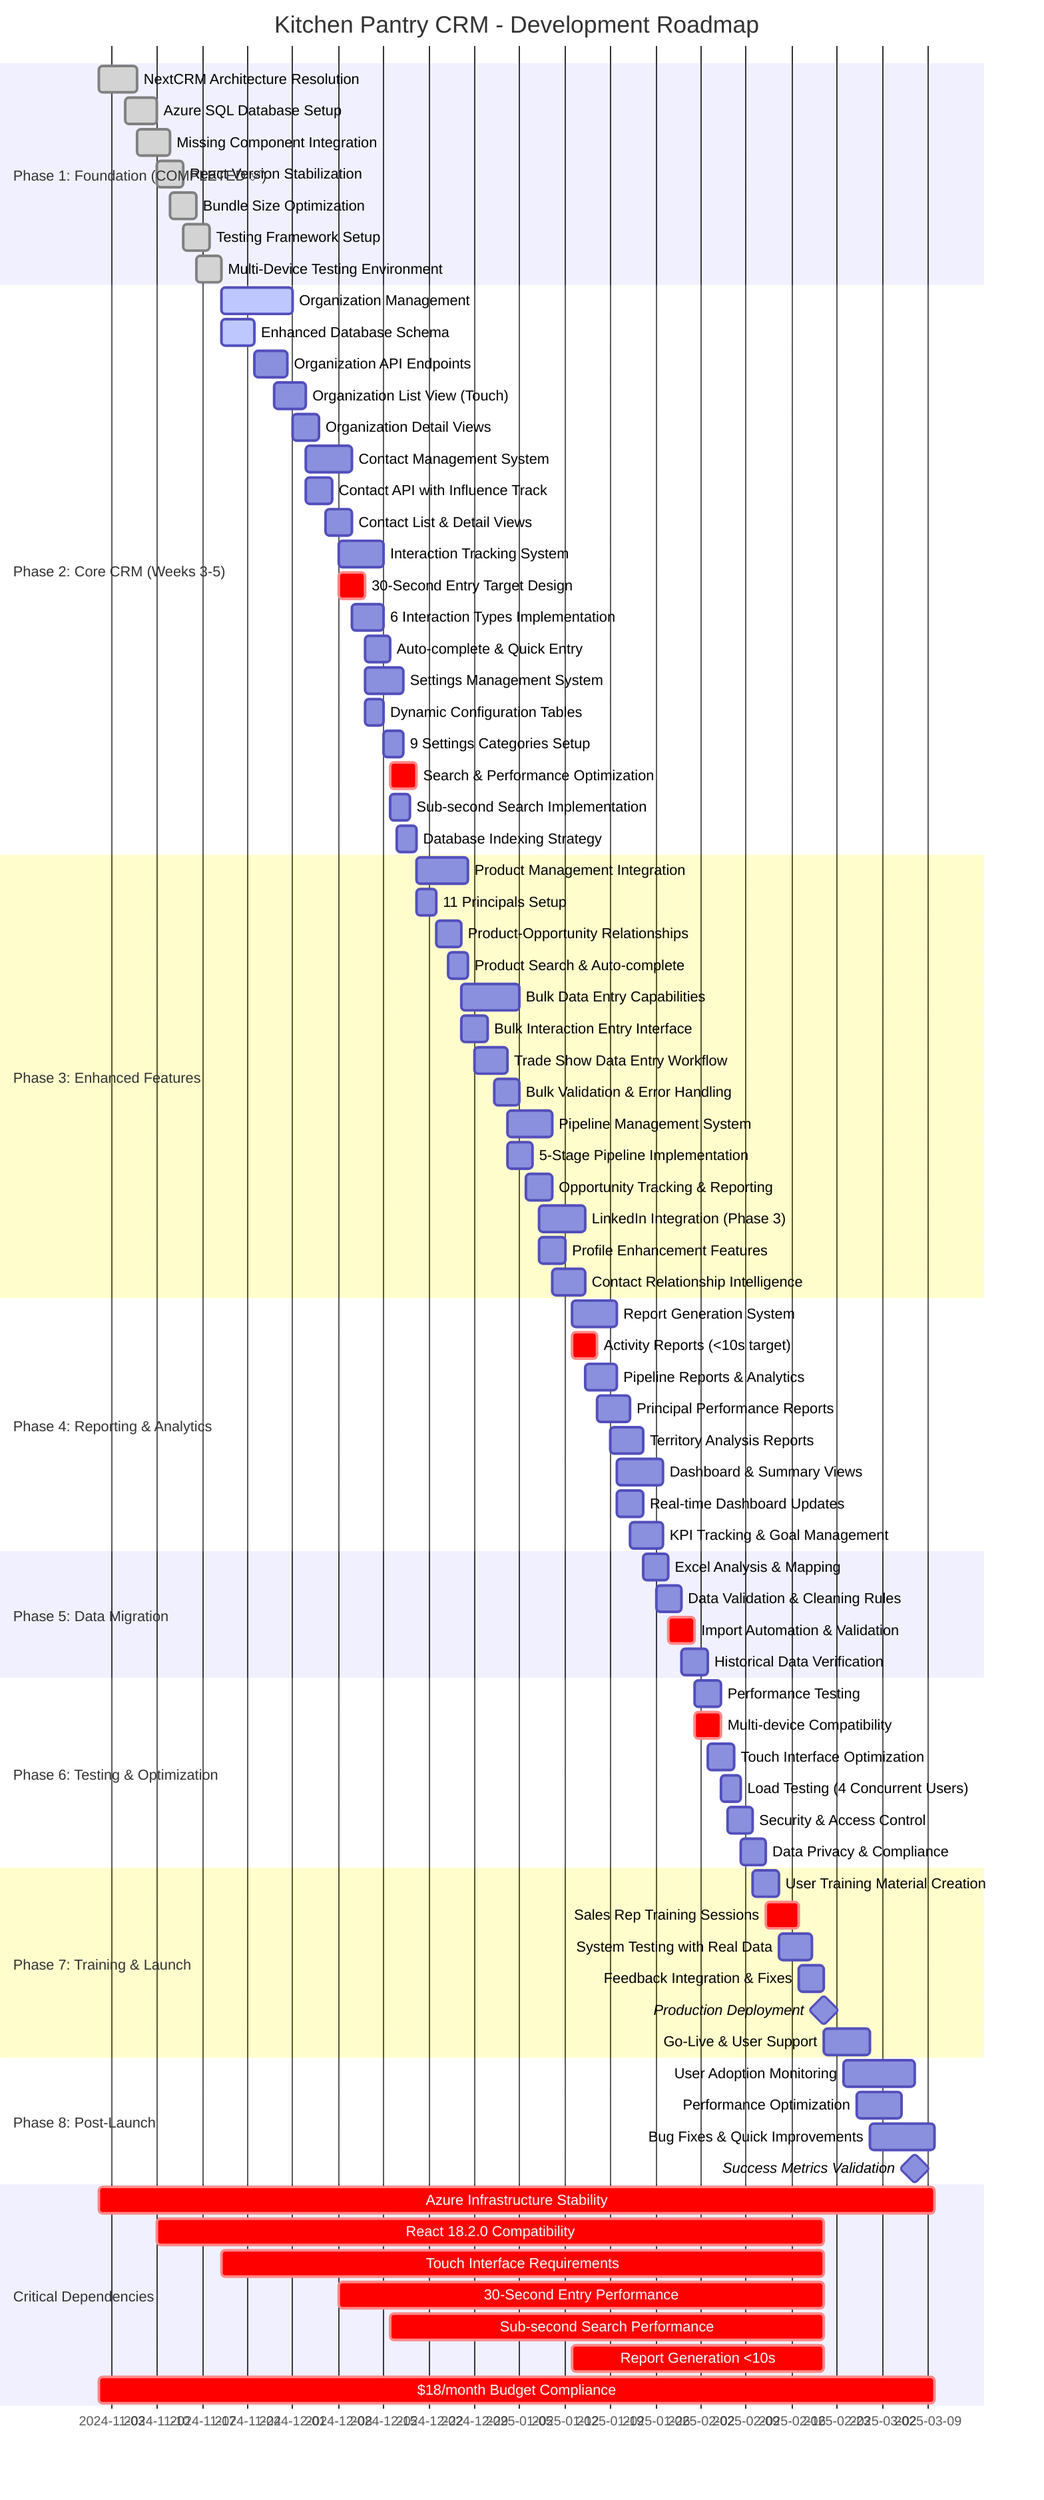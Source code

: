 gantt
    title Kitchen Pantry CRM - Development Roadmap
    dateFormat  YYYY-MM-DD
    
    %% Phase 1: Foundation & Infrastructure (COMPLETED)
    section Phase 1: Foundation (COMPLETED ✅)
    NextCRM Architecture Resolution    :done, foundation1, 2024-11-01, 2024-11-07
    Azure SQL Database Setup          :done, foundation2, 2024-11-05, 2024-11-10
    Missing Component Integration     :done, foundation3, 2024-11-07, 2024-11-12
    React Version Stabilization      :done, foundation4, 2024-11-10, 2024-11-14
    Bundle Size Optimization          :done, foundation5, 2024-11-12, 2024-11-16
    Testing Framework Setup           :done, foundation6, 2024-11-14, 2024-11-18
    Multi-Device Testing Environment  :done, foundation7, 2024-11-16, 2024-11-20
    
    %% Phase 2: Core CRM Functionality (CURRENT FOCUS)
    section Phase 2: Core CRM (Weeks 3-5)
    Organization Management           :active, core1, 2024-11-20, 2024-12-01
    Enhanced Database Schema          :active, core2, 2024-11-20, 2024-11-25
    Organization API Endpoints        :core3, 2024-11-25, 2024-11-30
    Organization List View (Touch)    :core4, 2024-11-28, 2024-12-03
    Organization Detail Views         :core5, 2024-12-01, 2024-12-05
    
    Contact Management System         :core6, 2024-12-03, 2024-12-10
    Contact API with Influence Track  :core7, 2024-12-03, 2024-12-07
    Contact List & Detail Views       :core8, 2024-12-06, 2024-12-10
    
    Interaction Tracking System       :core9, 2024-12-08, 2024-12-15
    30-Second Entry Target Design     :crit, core10, 2024-12-08, 2024-12-12
    6 Interaction Types Implementation :core11, 2024-12-10, 2024-12-15
    Auto-complete & Quick Entry       :core12, 2024-12-12, 2024-12-16
    
    Settings Management System        :core13, 2024-12-12, 2024-12-18
    Dynamic Configuration Tables      :core14, 2024-12-12, 2024-12-15
    9 Settings Categories Setup       :core15, 2024-12-15, 2024-12-18
    
    Search & Performance Optimization :crit, core16, 2024-12-16, 2024-12-20
    Sub-second Search Implementation  :core17, 2024-12-16, 2024-12-19
    Database Indexing Strategy        :core18, 2024-12-17, 2024-12-20
    
    %% Phase 3: Enhanced Features (Weeks 6-8)
    section Phase 3: Enhanced Features
    Product Management Integration    :phase3-1, 2024-12-20, 2024-12-28
    11 Principals Setup               :phase3-2, 2024-12-20, 2024-12-23
    Product-Opportunity Relationships :phase3-3, 2024-12-23, 2024-12-27
    Product Search & Auto-complete    :phase3-4, 2024-12-25, 2024-12-28
    
    Bulk Data Entry Capabilities     :phase3-5, 2024-12-27, 2025-01-05
    Bulk Interaction Entry Interface  :phase3-6, 2024-12-27, 2024-12-31
    Trade Show Data Entry Workflow   :phase3-7, 2024-12-29, 2025-01-03
    Bulk Validation & Error Handling :phase3-8, 2025-01-01, 2025-01-05
    
    Pipeline Management System        :phase3-9, 2025-01-03, 2025-01-10
    5-Stage Pipeline Implementation   :phase3-10, 2025-01-03, 2025-01-07
    Opportunity Tracking & Reporting  :phase3-11, 2025-01-06, 2025-01-10
    
    LinkedIn Integration (Phase 3)    :phase3-12, 2025-01-08, 2025-01-15
    Profile Enhancement Features      :phase3-13, 2025-01-08, 2025-01-12
    Contact Relationship Intelligence :phase3-14, 2025-01-10, 2025-01-15
    
    %% Phase 4: Reporting & Analytics (Weeks 9-10)
    section Phase 4: Reporting & Analytics
    Report Generation System          :phase4-1, 2025-01-13, 2025-01-20
    Activity Reports (<10s target)    :crit, phase4-2, 2025-01-13, 2025-01-17
    Pipeline Reports & Analytics      :phase4-3, 2025-01-15, 2025-01-20
    Principal Performance Reports     :phase4-4, 2025-01-17, 2025-01-22
    Territory Analysis Reports        :phase4-5, 2025-01-19, 2025-01-24
    
    Dashboard & Summary Views         :phase4-6, 2025-01-20, 2025-01-27
    Real-time Dashboard Updates       :phase4-7, 2025-01-20, 2025-01-24
    KPI Tracking & Goal Management    :phase4-8, 2025-01-22, 2025-01-27
    
    %% Phase 5: Excel Migration & Data Import (Week 11)
    section Phase 5: Data Migration
    Excel Analysis & Mapping          :phase5-1, 2025-01-24, 2025-01-28
    Data Validation & Cleaning Rules  :phase5-2, 2025-01-26, 2025-01-30
    Import Automation & Validation    :crit, phase5-3, 2025-01-28, 2025-02-01
    Historical Data Verification      :phase5-4, 2025-01-30, 2025-02-03
    
    %% Phase 6: Testing & Optimization (Week 12)
    section Phase 6: Testing & Optimization
    Performance Testing               :phase6-1, 2025-02-01, 2025-02-05
    Multi-device Compatibility       :crit, phase6-2, 2025-02-01, 2025-02-05
    Touch Interface Optimization     :phase6-3, 2025-02-03, 2025-02-07
    Load Testing (4 Concurrent Users) :phase6-4, 2025-02-05, 2025-02-08
    
    Security & Access Control        :phase6-5, 2025-02-06, 2025-02-10
    Data Privacy & Compliance        :phase6-6, 2025-02-08, 2025-02-12
    
    %% Phase 7: User Training & Launch (Weeks 13-14)
    section Phase 7: Training & Launch
    User Training Material Creation   :phase7-1, 2025-02-10, 2025-02-14
    Sales Rep Training Sessions       :crit, phase7-2, 2025-02-12, 2025-02-17
    System Testing with Real Data     :phase7-3, 2025-02-14, 2025-02-19
    Feedback Integration & Fixes      :phase7-4, 2025-02-17, 2025-02-21
    
    Production Deployment             :milestone, deploy, 2025-02-21, 0d
    Go-Live & User Support           :phase7-5, 2025-02-21, 2025-02-28
    
    %% Phase 8: Post-Launch Support (Weeks 15-16)
    section Phase 8: Post-Launch
    User Adoption Monitoring         :phase8-1, 2025-02-24, 2025-03-07
    Performance Optimization         :phase8-2, 2025-02-26, 2025-03-05
    Bug Fixes & Quick Improvements   :phase8-3, 2025-02-28, 2025-03-10
    Success Metrics Validation       :milestone, success, 2025-03-07, 0d
    
    %% Critical Path Dependencies
    section Critical Dependencies
    Azure Infrastructure Stability   :crit, dep1, 2024-11-01, 2025-03-10
    React 18.2.0 Compatibility      :crit, dep2, 2024-11-10, 2025-02-21
    Touch Interface Requirements     :crit, dep3, 2024-11-20, 2025-02-21
    30-Second Entry Performance      :crit, dep4, 2024-12-08, 2025-02-21
    Sub-second Search Performance    :crit, dep5, 2024-12-16, 2025-02-21
    Report Generation <10s           :crit, dep6, 2025-01-13, 2025-02-21
    $18/month Budget Compliance      :crit, dep7, 2024-11-01, 2025-03-10